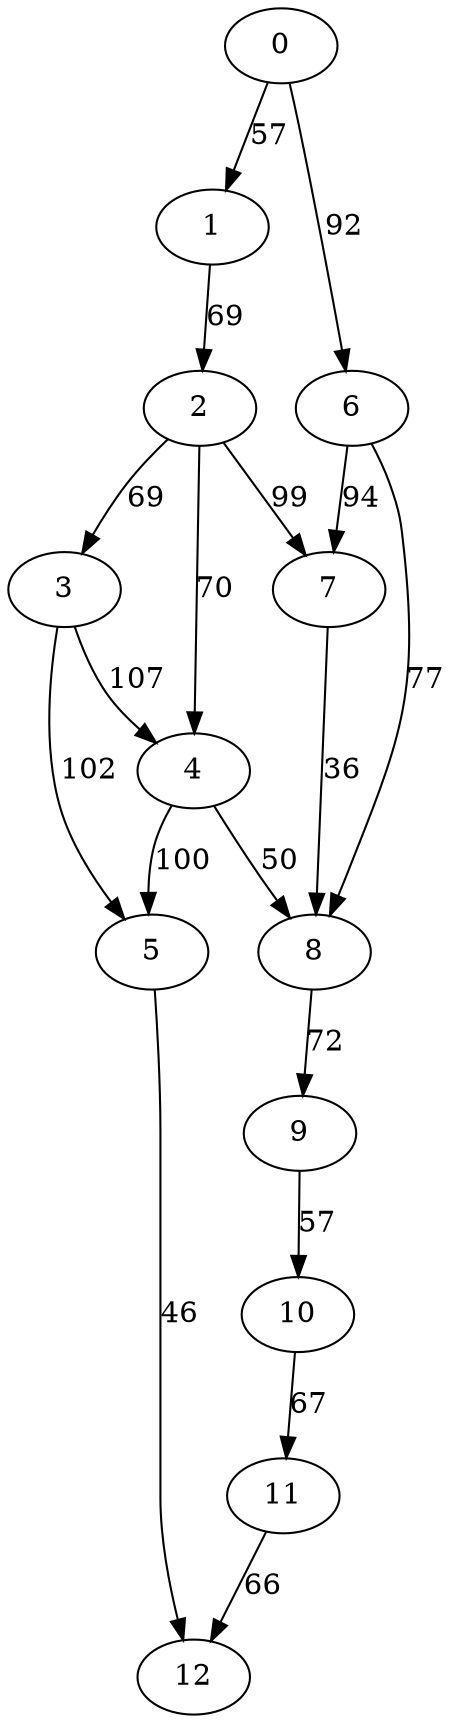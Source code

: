 digraph t10p2r5_3 {
0 -> 1 [ label = 57 ];
0 -> 6 [ label = 92 ];
1 -> 2 [ label = 69 ];
2 -> 3 [ label = 69 ];
2 -> 4 [ label = 70 ];
2 -> 7 [ label = 99 ];
3 -> 4 [ label = 107 ];
3 -> 5 [ label = 102 ];
4 -> 5 [ label = 100 ];
4 -> 8 [ label = 50 ];
5 -> 12 [ label = 46 ];
6 -> 7 [ label = 94 ];
6 -> 8 [ label = 77 ];
7 -> 8 [ label = 36 ];
8 -> 9 [ label = 72 ];
9 -> 10 [ label = 57 ];
10 -> 11 [ label = 67 ];
11 -> 12 [ label = 66 ];
 }

